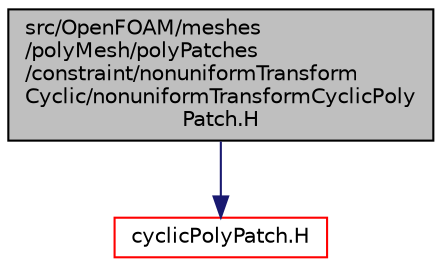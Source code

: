digraph "src/OpenFOAM/meshes/polyMesh/polyPatches/constraint/nonuniformTransformCyclic/nonuniformTransformCyclicPolyPatch.H"
{
  bgcolor="transparent";
  edge [fontname="Helvetica",fontsize="10",labelfontname="Helvetica",labelfontsize="10"];
  node [fontname="Helvetica",fontsize="10",shape=record];
  Node1 [label="src/OpenFOAM/meshes\l/polyMesh/polyPatches\l/constraint/nonuniformTransform\lCyclic/nonuniformTransformCyclicPoly\lPatch.H",height=0.2,width=0.4,color="black", fillcolor="grey75", style="filled", fontcolor="black"];
  Node1 -> Node2 [color="midnightblue",fontsize="10",style="solid",fontname="Helvetica"];
  Node2 [label="cyclicPolyPatch.H",height=0.2,width=0.4,color="red",URL="$a08770.html"];
}
